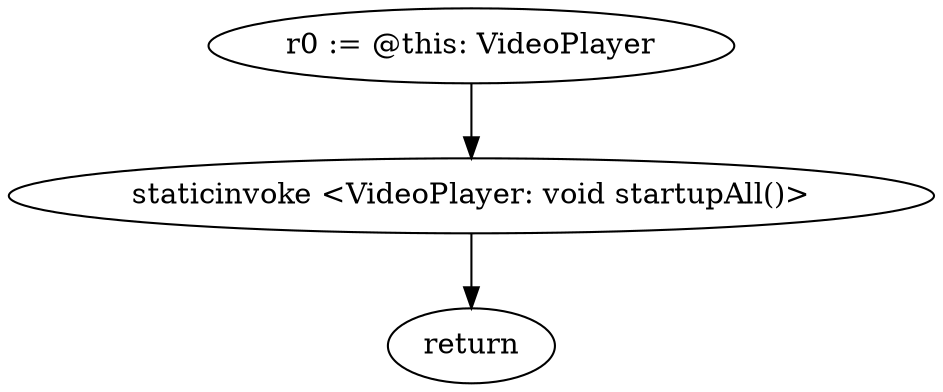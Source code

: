 digraph "" {
    "r0 := @this: VideoPlayer"
    "staticinvoke <VideoPlayer: void startupAll()>"
    "r0 := @this: VideoPlayer"->"staticinvoke <VideoPlayer: void startupAll()>";
    "return"
    "staticinvoke <VideoPlayer: void startupAll()>"->"return";
}
